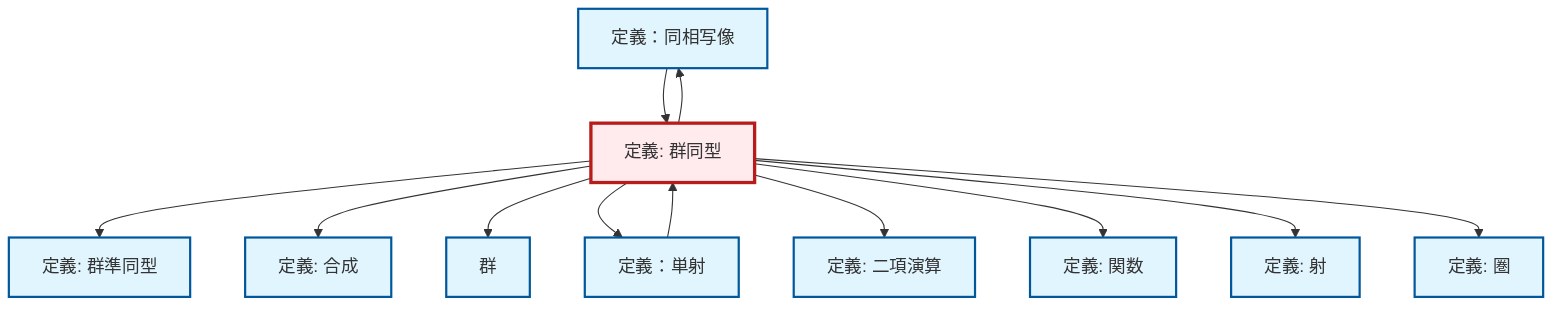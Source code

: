 graph TD
    classDef definition fill:#e1f5fe,stroke:#01579b,stroke-width:2px
    classDef theorem fill:#f3e5f5,stroke:#4a148c,stroke-width:2px
    classDef axiom fill:#fff3e0,stroke:#e65100,stroke-width:2px
    classDef example fill:#e8f5e9,stroke:#1b5e20,stroke-width:2px
    classDef current fill:#ffebee,stroke:#b71c1c,stroke-width:3px
    def-homeomorphism["定義：同相写像"]:::definition
    def-monomorphism["定義：単射"]:::definition
    def-function["定義: 関数"]:::definition
    def-binary-operation["定義: 二項演算"]:::definition
    def-category["定義: 圏"]:::definition
    def-morphism["定義: 射"]:::definition
    def-group["群"]:::definition
    def-isomorphism["定義: 群同型"]:::definition
    def-composition["定義: 合成"]:::definition
    def-homomorphism["定義: 群準同型"]:::definition
    def-isomorphism --> def-homomorphism
    def-isomorphism --> def-composition
    def-isomorphism --> def-group
    def-homeomorphism --> def-isomorphism
    def-isomorphism --> def-monomorphism
    def-isomorphism --> def-binary-operation
    def-isomorphism --> def-function
    def-isomorphism --> def-homeomorphism
    def-isomorphism --> def-morphism
    def-isomorphism --> def-category
    def-monomorphism --> def-isomorphism
    class def-isomorphism current